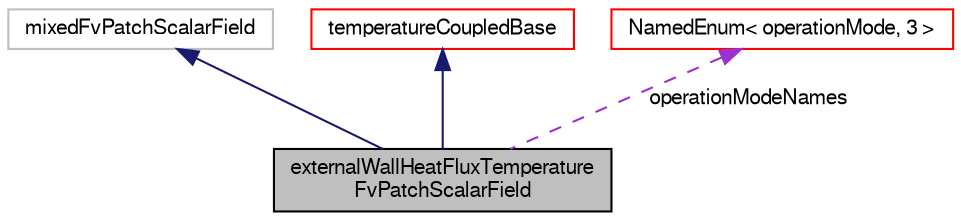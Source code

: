 digraph "externalWallHeatFluxTemperatureFvPatchScalarField"
{
  bgcolor="transparent";
  edge [fontname="FreeSans",fontsize="10",labelfontname="FreeSans",labelfontsize="10"];
  node [fontname="FreeSans",fontsize="10",shape=record];
  Node3 [label="externalWallHeatFluxTemperature\lFvPatchScalarField",height=0.2,width=0.4,color="black", fillcolor="grey75", style="filled", fontcolor="black"];
  Node4 -> Node3 [dir="back",color="midnightblue",fontsize="10",style="solid",fontname="FreeSans"];
  Node4 [label="mixedFvPatchScalarField",height=0.2,width=0.4,color="grey75"];
  Node5 -> Node3 [dir="back",color="midnightblue",fontsize="10",style="solid",fontname="FreeSans"];
  Node5 [label="temperatureCoupledBase",height=0.2,width=0.4,color="red",URL="$a30786.html"];
  Node15 -> Node3 [dir="back",color="darkorchid3",fontsize="10",style="dashed",label=" operationModeNames" ,fontname="FreeSans"];
  Node15 [label="NamedEnum\< operationMode, 3 \>",height=0.2,width=0.4,color="red",URL="$a25998.html"];
}
